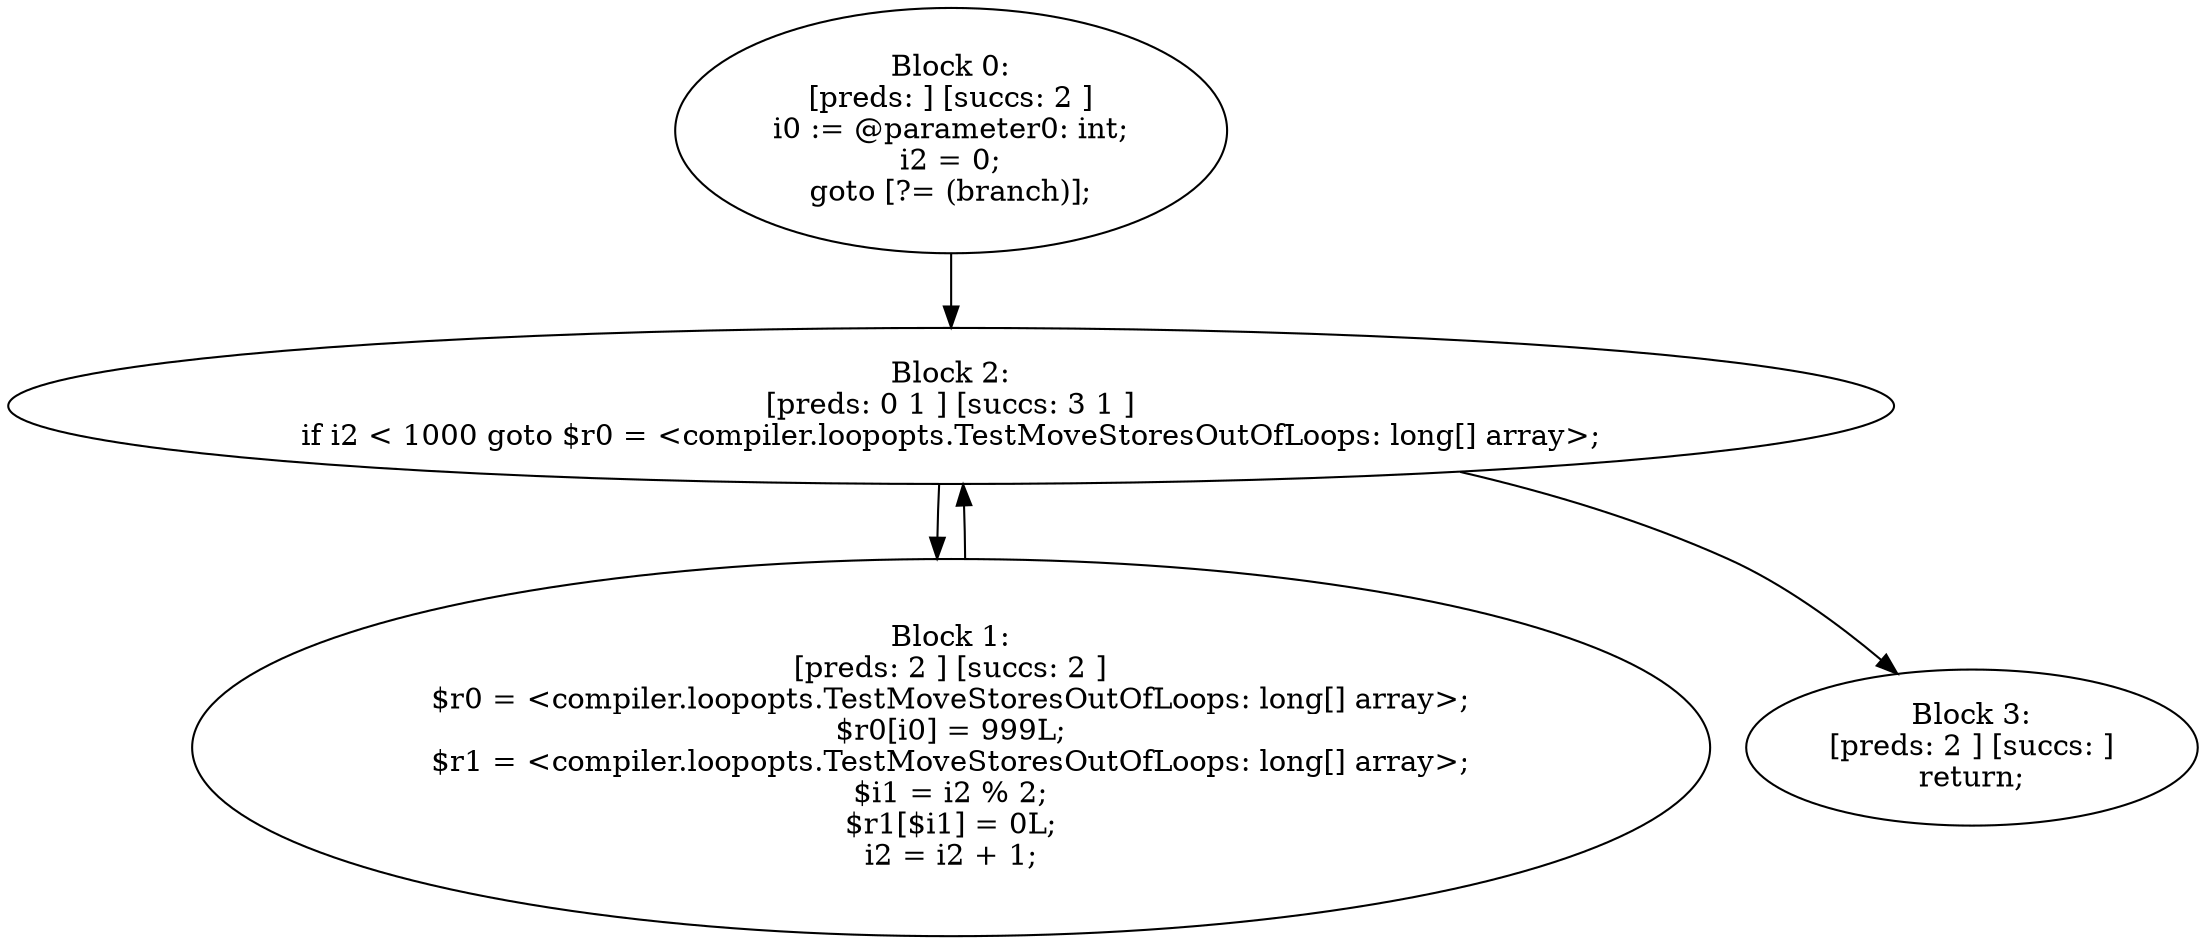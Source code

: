 digraph "unitGraph" {
    "Block 0:
[preds: ] [succs: 2 ]
i0 := @parameter0: int;
i2 = 0;
goto [?= (branch)];
"
    "Block 1:
[preds: 2 ] [succs: 2 ]
$r0 = <compiler.loopopts.TestMoveStoresOutOfLoops: long[] array>;
$r0[i0] = 999L;
$r1 = <compiler.loopopts.TestMoveStoresOutOfLoops: long[] array>;
$i1 = i2 % 2;
$r1[$i1] = 0L;
i2 = i2 + 1;
"
    "Block 2:
[preds: 0 1 ] [succs: 3 1 ]
if i2 < 1000 goto $r0 = <compiler.loopopts.TestMoveStoresOutOfLoops: long[] array>;
"
    "Block 3:
[preds: 2 ] [succs: ]
return;
"
    "Block 0:
[preds: ] [succs: 2 ]
i0 := @parameter0: int;
i2 = 0;
goto [?= (branch)];
"->"Block 2:
[preds: 0 1 ] [succs: 3 1 ]
if i2 < 1000 goto $r0 = <compiler.loopopts.TestMoveStoresOutOfLoops: long[] array>;
";
    "Block 1:
[preds: 2 ] [succs: 2 ]
$r0 = <compiler.loopopts.TestMoveStoresOutOfLoops: long[] array>;
$r0[i0] = 999L;
$r1 = <compiler.loopopts.TestMoveStoresOutOfLoops: long[] array>;
$i1 = i2 % 2;
$r1[$i1] = 0L;
i2 = i2 + 1;
"->"Block 2:
[preds: 0 1 ] [succs: 3 1 ]
if i2 < 1000 goto $r0 = <compiler.loopopts.TestMoveStoresOutOfLoops: long[] array>;
";
    "Block 2:
[preds: 0 1 ] [succs: 3 1 ]
if i2 < 1000 goto $r0 = <compiler.loopopts.TestMoveStoresOutOfLoops: long[] array>;
"->"Block 3:
[preds: 2 ] [succs: ]
return;
";
    "Block 2:
[preds: 0 1 ] [succs: 3 1 ]
if i2 < 1000 goto $r0 = <compiler.loopopts.TestMoveStoresOutOfLoops: long[] array>;
"->"Block 1:
[preds: 2 ] [succs: 2 ]
$r0 = <compiler.loopopts.TestMoveStoresOutOfLoops: long[] array>;
$r0[i0] = 999L;
$r1 = <compiler.loopopts.TestMoveStoresOutOfLoops: long[] array>;
$i1 = i2 % 2;
$r1[$i1] = 0L;
i2 = i2 + 1;
";
}
